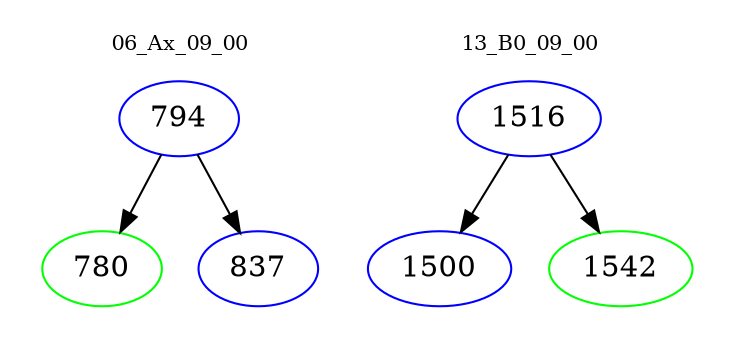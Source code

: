 digraph{
subgraph cluster_0 {
color = white
label = "06_Ax_09_00";
fontsize=10;
T0_794 [label="794", color="blue"]
T0_794 -> T0_780 [color="black"]
T0_780 [label="780", color="green"]
T0_794 -> T0_837 [color="black"]
T0_837 [label="837", color="blue"]
}
subgraph cluster_1 {
color = white
label = "13_B0_09_00";
fontsize=10;
T1_1516 [label="1516", color="blue"]
T1_1516 -> T1_1500 [color="black"]
T1_1500 [label="1500", color="blue"]
T1_1516 -> T1_1542 [color="black"]
T1_1542 [label="1542", color="green"]
}
}
